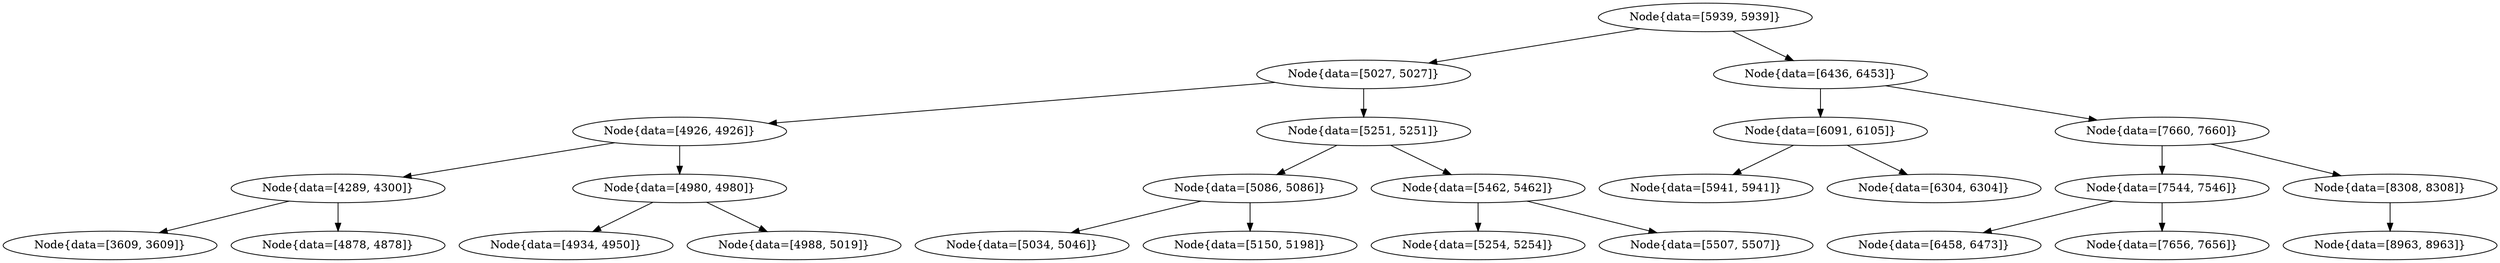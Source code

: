 digraph G{
1658329286 [label="Node{data=[5939, 5939]}"]
1658329286 -> 1227792007
1227792007 [label="Node{data=[5027, 5027]}"]
1227792007 -> 1931608383
1931608383 [label="Node{data=[4926, 4926]}"]
1931608383 -> 980700722
980700722 [label="Node{data=[4289, 4300]}"]
980700722 -> 407404434
407404434 [label="Node{data=[3609, 3609]}"]
980700722 -> 623837370
623837370 [label="Node{data=[4878, 4878]}"]
1931608383 -> 1181206233
1181206233 [label="Node{data=[4980, 4980]}"]
1181206233 -> 1593443833
1593443833 [label="Node{data=[4934, 4950]}"]
1181206233 -> 85284187
85284187 [label="Node{data=[4988, 5019]}"]
1227792007 -> 1491251091
1491251091 [label="Node{data=[5251, 5251]}"]
1491251091 -> 541846360
541846360 [label="Node{data=[5086, 5086]}"]
541846360 -> 772863845
772863845 [label="Node{data=[5034, 5046]}"]
541846360 -> 16830577
16830577 [label="Node{data=[5150, 5198]}"]
1491251091 -> 1280539125
1280539125 [label="Node{data=[5462, 5462]}"]
1280539125 -> 859658764
859658764 [label="Node{data=[5254, 5254]}"]
1280539125 -> 448739537
448739537 [label="Node{data=[5507, 5507]}"]
1658329286 -> 490467503
490467503 [label="Node{data=[6436, 6453]}"]
490467503 -> 1257287212
1257287212 [label="Node{data=[6091, 6105]}"]
1257287212 -> 323248196
323248196 [label="Node{data=[5941, 5941]}"]
1257287212 -> 1885256525
1885256525 [label="Node{data=[6304, 6304]}"]
490467503 -> 849515361
849515361 [label="Node{data=[7660, 7660]}"]
849515361 -> 2104281815
2104281815 [label="Node{data=[7544, 7546]}"]
2104281815 -> 1301992318
1301992318 [label="Node{data=[6458, 6473]}"]
2104281815 -> 1209765203
1209765203 [label="Node{data=[7656, 7656]}"]
849515361 -> 1854154410
1854154410 [label="Node{data=[8308, 8308]}"]
1854154410 -> 1965388767
1965388767 [label="Node{data=[8963, 8963]}"]
}